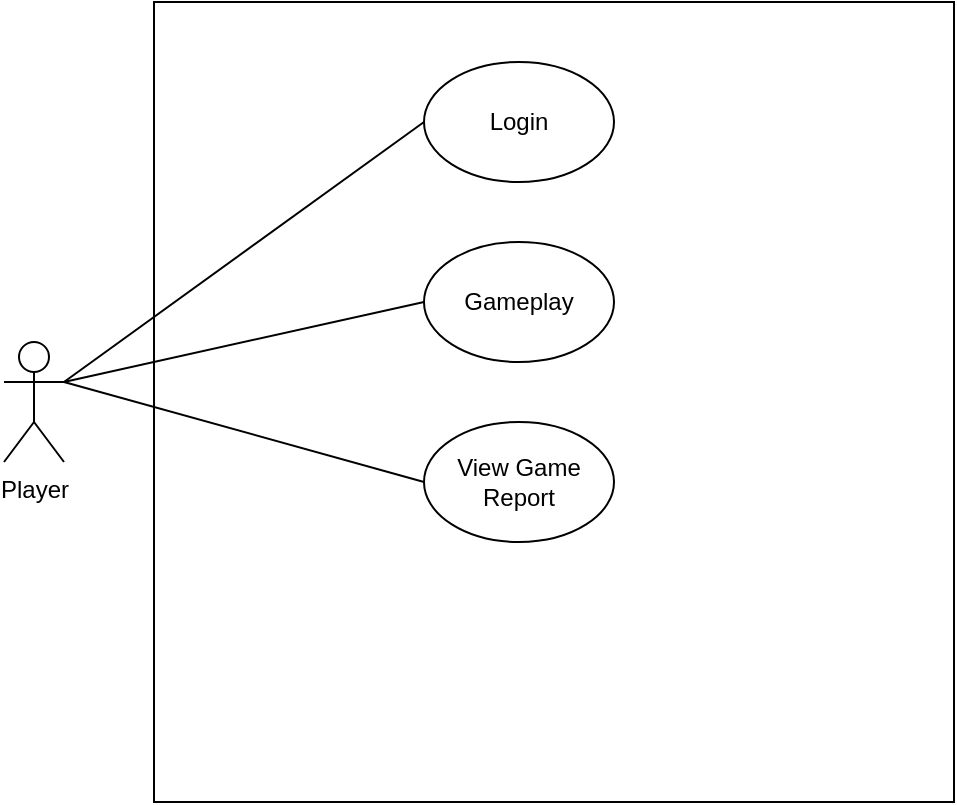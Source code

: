 <mxfile version="14.5.1" type="device"><diagram id="_4F8uANh2xwVOFkI13cT" name="Page-1"><mxGraphModel dx="1024" dy="592" grid="1" gridSize="10" guides="1" tooltips="1" connect="1" arrows="1" fold="1" page="1" pageScale="1" pageWidth="850" pageHeight="1100" math="0" shadow="0"><root><mxCell id="0"/><mxCell id="1" parent="0"/><mxCell id="PE7G_UmT50Kzx7fO5Mkp-2" value="" style="whiteSpace=wrap;html=1;aspect=fixed;" vertex="1" parent="1"><mxGeometry x="225" y="90" width="400" height="400" as="geometry"/></mxCell><mxCell id="PE7G_UmT50Kzx7fO5Mkp-7" style="edgeStyle=none;rounded=0;orthogonalLoop=1;jettySize=auto;html=1;exitX=1;exitY=0.333;exitDx=0;exitDy=0;exitPerimeter=0;entryX=0;entryY=0.5;entryDx=0;entryDy=0;endArrow=none;endFill=0;" edge="1" parent="1" source="PE7G_UmT50Kzx7fO5Mkp-1" target="PE7G_UmT50Kzx7fO5Mkp-3"><mxGeometry relative="1" as="geometry"/></mxCell><mxCell id="PE7G_UmT50Kzx7fO5Mkp-8" style="edgeStyle=none;rounded=0;orthogonalLoop=1;jettySize=auto;html=1;exitX=1;exitY=0.333;exitDx=0;exitDy=0;exitPerimeter=0;entryX=0;entryY=0.5;entryDx=0;entryDy=0;endArrow=none;endFill=0;" edge="1" parent="1" source="PE7G_UmT50Kzx7fO5Mkp-1" target="PE7G_UmT50Kzx7fO5Mkp-4"><mxGeometry relative="1" as="geometry"/></mxCell><mxCell id="PE7G_UmT50Kzx7fO5Mkp-9" style="edgeStyle=none;rounded=0;orthogonalLoop=1;jettySize=auto;html=1;exitX=1;exitY=0.333;exitDx=0;exitDy=0;exitPerimeter=0;entryX=0;entryY=0.5;entryDx=0;entryDy=0;endArrow=none;endFill=0;" edge="1" parent="1" source="PE7G_UmT50Kzx7fO5Mkp-1" target="PE7G_UmT50Kzx7fO5Mkp-5"><mxGeometry relative="1" as="geometry"/></mxCell><mxCell id="PE7G_UmT50Kzx7fO5Mkp-1" value="Player" style="shape=umlActor;verticalLabelPosition=bottom;verticalAlign=top;html=1;outlineConnect=0;" vertex="1" parent="1"><mxGeometry x="150" y="260" width="30" height="60" as="geometry"/></mxCell><mxCell id="PE7G_UmT50Kzx7fO5Mkp-3" value="Login" style="ellipse;whiteSpace=wrap;html=1;" vertex="1" parent="1"><mxGeometry x="360" y="120" width="95" height="60" as="geometry"/></mxCell><mxCell id="PE7G_UmT50Kzx7fO5Mkp-4" value="Gameplay&lt;span style=&quot;color: rgba(0 , 0 , 0 , 0) ; font-family: monospace ; font-size: 0px&quot;&gt;%3CmxGraphModel%3E%3Croot%3E%3CmxCell%20id%3D%220%22%2F%3E%3CmxCell%20id%3D%221%22%20parent%3D%220%22%2F%3E%3CmxCell%20id%3D%222%22%20value%3D%22Login%22%20style%3D%22ellipse%3BwhiteSpace%3Dwrap%3Bhtml%3D1%3B%22%20vertex%3D%221%22%20parent%3D%221%22%3E%3CmxGeometry%20x%3D%22360%22%20y%3D%22120%22%20width%3D%2295%22%20height%3D%2260%22%20as%3D%22geometry%22%2F%3E%3C%2FmxCell%3E%3C%2Froot%3E%3C%2FmxGraphModel%3E&lt;/span&gt;" style="ellipse;whiteSpace=wrap;html=1;" vertex="1" parent="1"><mxGeometry x="360" y="210" width="95" height="60" as="geometry"/></mxCell><mxCell id="PE7G_UmT50Kzx7fO5Mkp-5" value="View Game Report" style="ellipse;whiteSpace=wrap;html=1;" vertex="1" parent="1"><mxGeometry x="360" y="300" width="95" height="60" as="geometry"/></mxCell></root></mxGraphModel></diagram></mxfile>